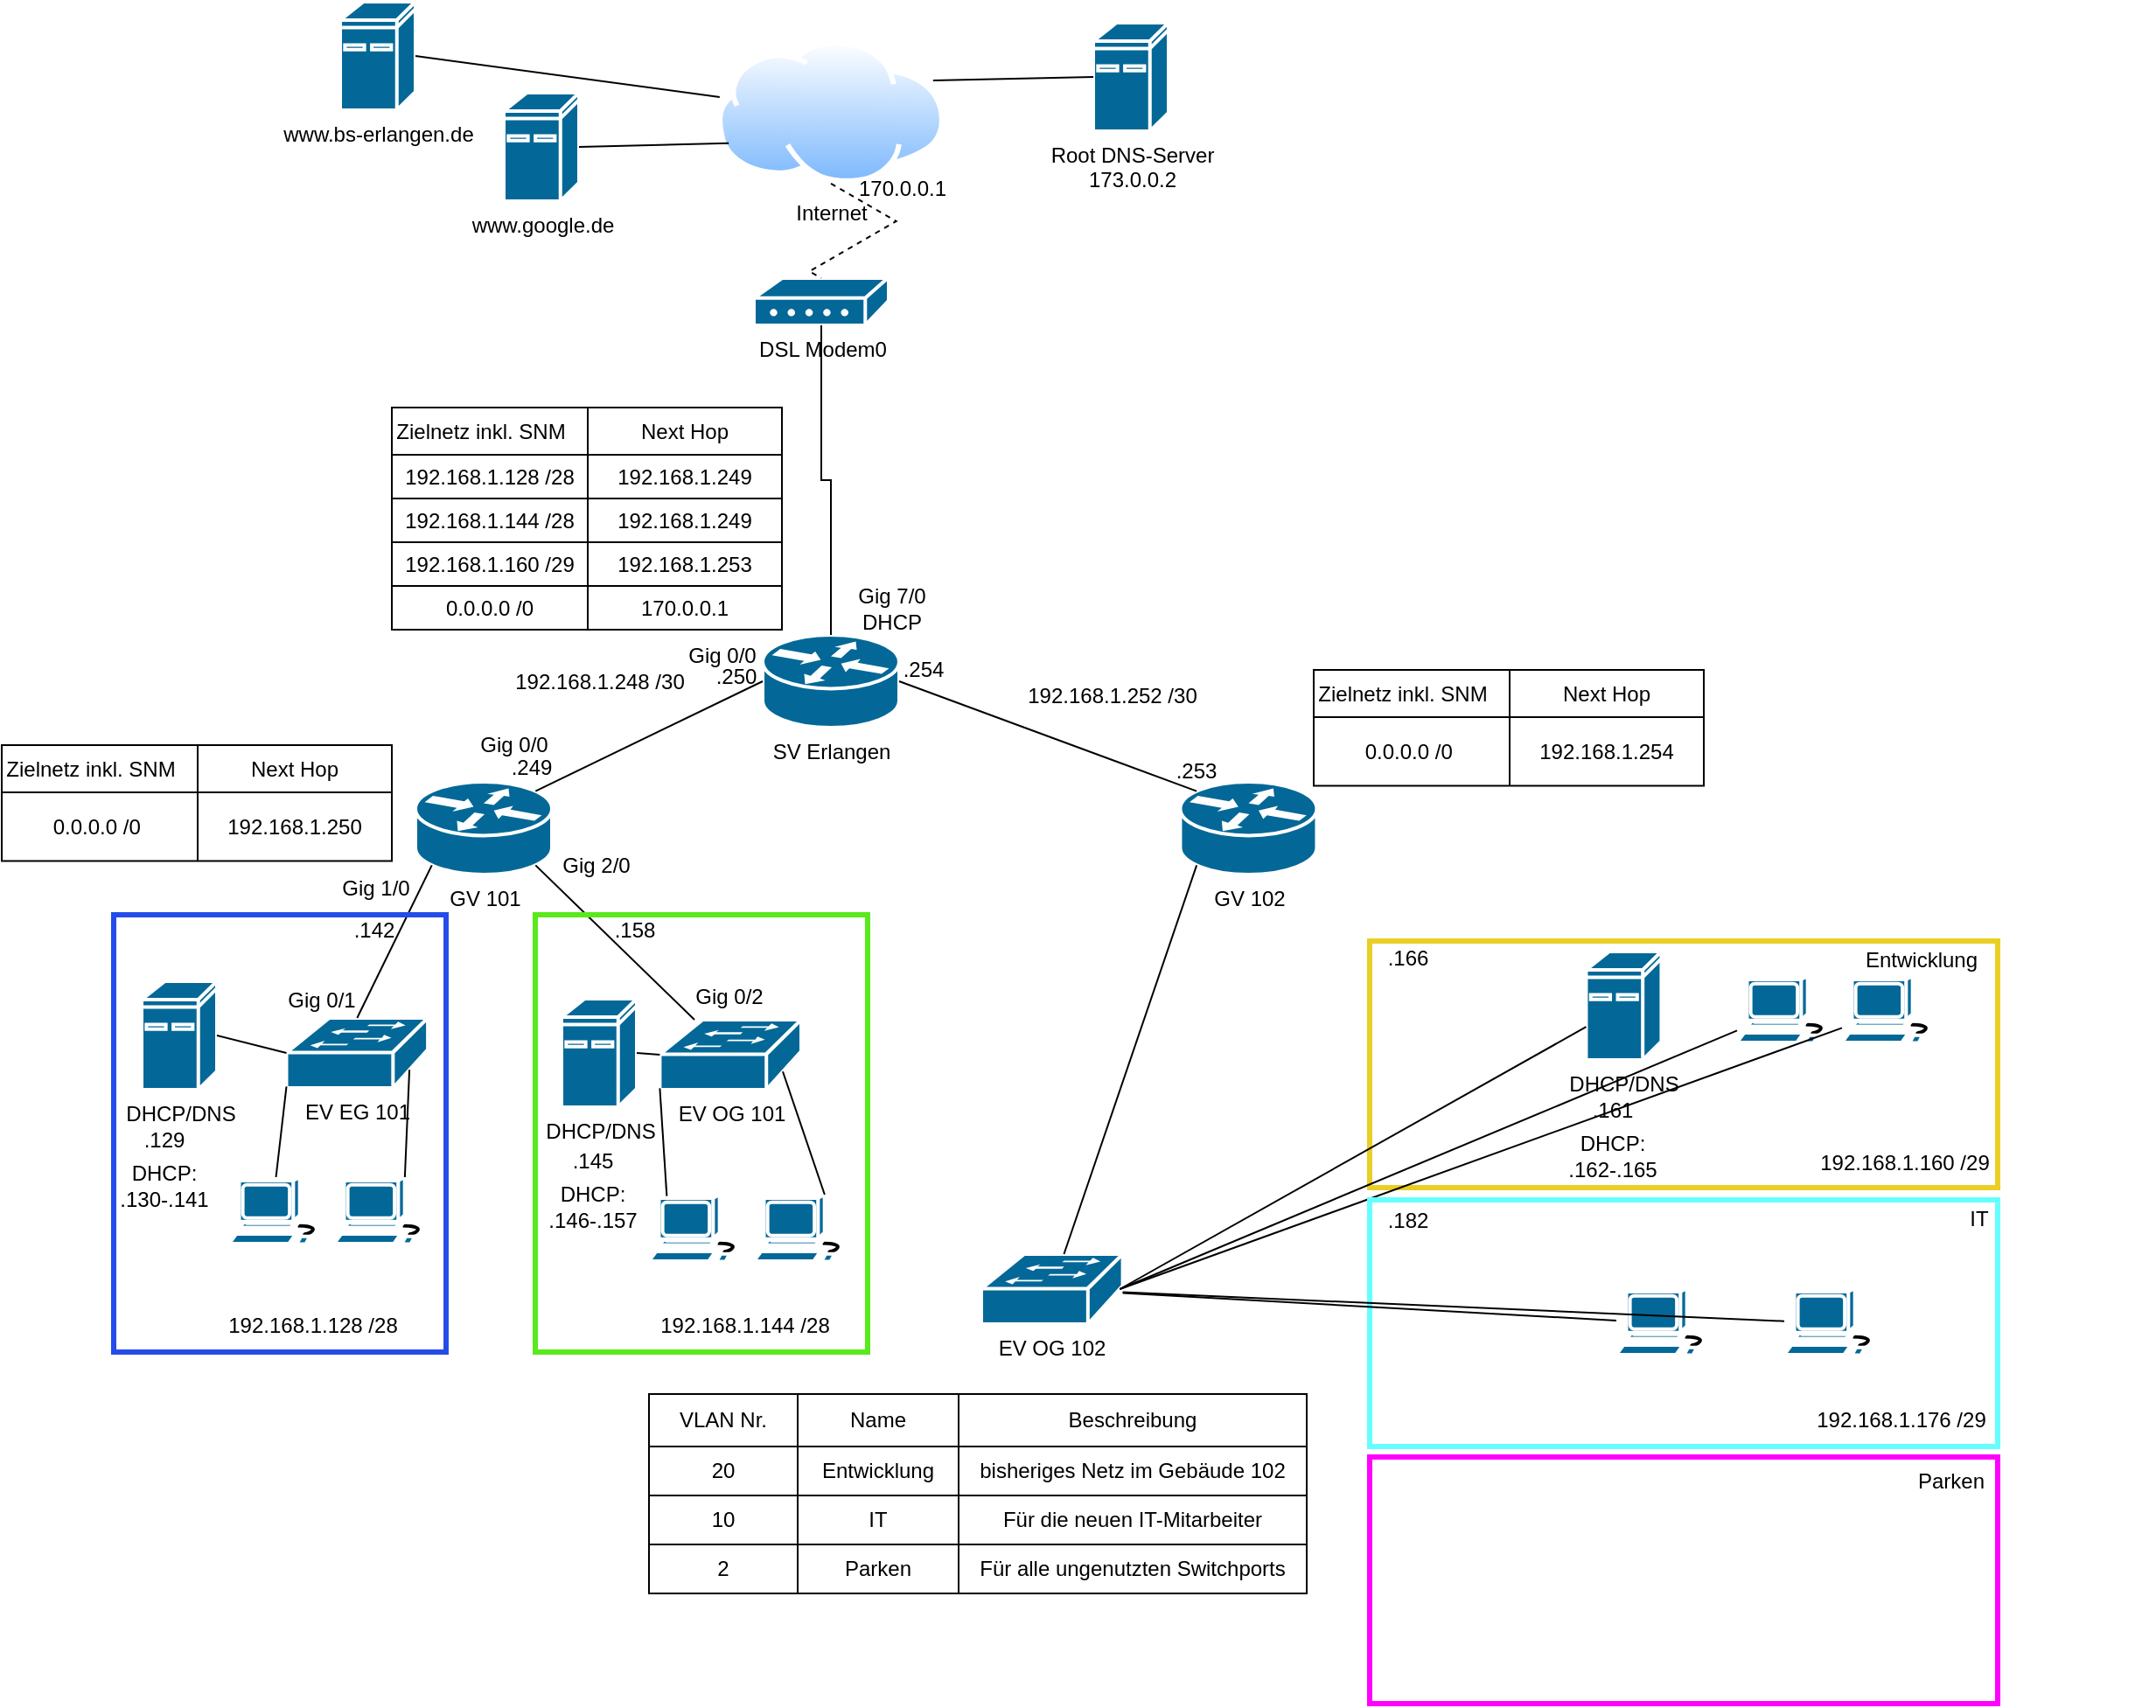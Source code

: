 <mxfile version="24.8.0">
  <diagram name="Seite-1" id="zAsR073BEyB0m05-N4-k">
    <mxGraphModel dx="1426" dy="791" grid="0" gridSize="10" guides="1" tooltips="1" connect="1" arrows="1" fold="1" page="1" pageScale="1" pageWidth="1169" pageHeight="827" math="0" shadow="0">
      <root>
        <mxCell id="0" />
        <mxCell id="1" parent="0" />
        <mxCell id="dWH_sTAXQQby6KeDxErJ-67" value="" style="rounded=0;whiteSpace=wrap;html=1;fillColor=none;strokeColor=#e9cf25;strokeWidth=3;" parent="1" vertex="1">
          <mxGeometry x="872" y="545" width="359" height="141" as="geometry" />
        </mxCell>
        <mxCell id="dWH_sTAXQQby6KeDxErJ-1" value="GV 101" style="shape=mxgraph.cisco.routers.router;sketch=0;html=1;pointerEvents=1;dashed=0;fillColor=#036897;strokeColor=#ffffff;strokeWidth=2;verticalLabelPosition=bottom;verticalAlign=top;align=center;outlineConnect=0;" parent="1" vertex="1">
          <mxGeometry x="326.5" y="454" width="78" height="53" as="geometry" />
        </mxCell>
        <mxCell id="dWH_sTAXQQby6KeDxErJ-2" value="EV OG 101" style="shape=mxgraph.cisco.switches.workgroup_switch;sketch=0;html=1;pointerEvents=1;dashed=0;fillColor=#036897;strokeColor=#ffffff;strokeWidth=2;verticalLabelPosition=bottom;verticalAlign=top;align=center;outlineConnect=0;" parent="1" vertex="1">
          <mxGeometry x="466.2" y="590" width="80.8" height="40" as="geometry" />
        </mxCell>
        <mxCell id="dWH_sTAXQQby6KeDxErJ-3" value="" style="shape=mxgraph.cisco.computers_and_peripherals.workstation;sketch=0;html=1;pointerEvents=1;dashed=0;fillColor=#036897;strokeColor=#ffffff;strokeWidth=2;verticalLabelPosition=bottom;verticalAlign=top;align=center;outlineConnect=0;" parent="1" vertex="1">
          <mxGeometry x="280" y="680" width="53.55" height="40" as="geometry" />
        </mxCell>
        <mxCell id="dWH_sTAXQQby6KeDxErJ-4" value="www.google.de" style="shape=mxgraph.cisco.computers_and_peripherals.ibm_mini_as400;sketch=0;html=1;pointerEvents=1;dashed=0;fillColor=#036897;strokeColor=#ffffff;strokeWidth=2;verticalLabelPosition=bottom;verticalAlign=top;align=center;outlineConnect=0;" parent="1" vertex="1">
          <mxGeometry x="377" y="60" width="43" height="62" as="geometry" />
        </mxCell>
        <mxCell id="dWH_sTAXQQby6KeDxErJ-5" value="DSL Modem0" style="shape=mxgraph.cisco.modems_and_phones.modem;sketch=0;html=1;pointerEvents=1;dashed=0;fillColor=#036897;strokeColor=#ffffff;strokeWidth=2;verticalLabelPosition=bottom;verticalAlign=top;align=center;outlineConnect=0;" parent="1" vertex="1">
          <mxGeometry x="520" y="166" width="77" height="27" as="geometry" />
        </mxCell>
        <mxCell id="dWH_sTAXQQby6KeDxErJ-6" value="Internet" style="image;aspect=fixed;perimeter=ellipsePerimeter;html=1;align=center;shadow=0;dashed=0;spacingTop=3;image=img/lib/active_directory/internet_cloud.svg;" parent="1" vertex="1">
          <mxGeometry x="499" y="30" width="130" height="81.9" as="geometry" />
        </mxCell>
        <mxCell id="dWH_sTAXQQby6KeDxErJ-7" value="www.bs-erlangen.de" style="shape=mxgraph.cisco.computers_and_peripherals.ibm_mini_as400;sketch=0;html=1;pointerEvents=1;dashed=0;fillColor=#036897;strokeColor=#ffffff;strokeWidth=2;verticalLabelPosition=bottom;verticalAlign=top;align=center;outlineConnect=0;" parent="1" vertex="1">
          <mxGeometry x="283.5" y="8" width="43" height="62" as="geometry" />
        </mxCell>
        <mxCell id="dWH_sTAXQQby6KeDxErJ-8" value="Root DNS-Server&lt;br&gt;173.0.0.2" style="shape=mxgraph.cisco.computers_and_peripherals.ibm_mini_as400;sketch=0;html=1;pointerEvents=1;dashed=0;fillColor=#036897;strokeColor=#ffffff;strokeWidth=2;verticalLabelPosition=bottom;verticalAlign=top;align=center;outlineConnect=0;" parent="1" vertex="1">
          <mxGeometry x="714" y="20" width="43" height="62" as="geometry" />
        </mxCell>
        <mxCell id="dWH_sTAXQQby6KeDxErJ-10" value="" style="endArrow=none;html=1;rounded=0;exitX=1;exitY=0.5;exitDx=0;exitDy=0;exitPerimeter=0;" parent="1" source="dWH_sTAXQQby6KeDxErJ-7" target="dWH_sTAXQQby6KeDxErJ-6" edge="1">
          <mxGeometry width="50" height="50" relative="1" as="geometry">
            <mxPoint x="424" y="80" as="sourcePoint" />
            <mxPoint x="474" y="30" as="targetPoint" />
          </mxGeometry>
        </mxCell>
        <mxCell id="dWH_sTAXQQby6KeDxErJ-11" value="" style="endArrow=none;html=1;rounded=0;exitX=1;exitY=0.25;exitDx=0;exitDy=0;entryX=0;entryY=0.5;entryDx=0;entryDy=0;entryPerimeter=0;" parent="1" source="dWH_sTAXQQby6KeDxErJ-6" target="dWH_sTAXQQby6KeDxErJ-8" edge="1">
          <mxGeometry width="50" height="50" relative="1" as="geometry">
            <mxPoint x="397" y="61" as="sourcePoint" />
            <mxPoint x="512" y="101" as="targetPoint" />
          </mxGeometry>
        </mxCell>
        <mxCell id="dWH_sTAXQQby6KeDxErJ-12" value="" style="endArrow=none;html=1;rounded=0;exitX=0;exitY=0.75;exitDx=0;exitDy=0;entryX=1;entryY=0.5;entryDx=0;entryDy=0;entryPerimeter=0;" parent="1" source="dWH_sTAXQQby6KeDxErJ-6" target="dWH_sTAXQQby6KeDxErJ-4" edge="1">
          <mxGeometry width="50" height="50" relative="1" as="geometry">
            <mxPoint x="407" y="71" as="sourcePoint" />
            <mxPoint x="522" y="111" as="targetPoint" />
          </mxGeometry>
        </mxCell>
        <mxCell id="dWH_sTAXQQby6KeDxErJ-13" value="" style="endArrow=none;html=1;rounded=0;exitX=0.5;exitY=1;exitDx=0;exitDy=0;entryX=0.5;entryY=0;entryDx=0;entryDy=0;entryPerimeter=0;strokeColor=default;dashed=1;edgeStyle=isometricEdgeStyle;elbow=vertical;" parent="1" source="dWH_sTAXQQby6KeDxErJ-6" target="dWH_sTAXQQby6KeDxErJ-5" edge="1">
          <mxGeometry width="50" height="50" relative="1" as="geometry">
            <mxPoint x="562" y="195.95" as="sourcePoint" />
            <mxPoint x="448" y="237.95" as="targetPoint" />
            <Array as="points">
              <mxPoint x="590" y="140" />
            </Array>
          </mxGeometry>
        </mxCell>
        <mxCell id="dWH_sTAXQQby6KeDxErJ-14" value="SV Erlangen" style="shape=mxgraph.cisco.routers.router;sketch=0;html=1;pointerEvents=1;dashed=0;fillColor=#036897;strokeColor=#ffffff;strokeWidth=2;verticalLabelPosition=bottom;verticalAlign=top;align=center;outlineConnect=0;" parent="1" vertex="1">
          <mxGeometry x="525" y="370" width="78" height="53" as="geometry" />
        </mxCell>
        <mxCell id="dWH_sTAXQQby6KeDxErJ-15" value="GV 102" style="shape=mxgraph.cisco.routers.router;sketch=0;html=1;pointerEvents=1;dashed=0;fillColor=#036897;strokeColor=#ffffff;strokeWidth=2;verticalLabelPosition=bottom;verticalAlign=top;align=center;outlineConnect=0;" parent="1" vertex="1">
          <mxGeometry x="763.72" y="454" width="78" height="53" as="geometry" />
        </mxCell>
        <mxCell id="dWH_sTAXQQby6KeDxErJ-16" value="EV EG 101" style="shape=mxgraph.cisco.switches.workgroup_switch;sketch=0;html=1;pointerEvents=1;dashed=0;fillColor=#036897;strokeColor=#ffffff;strokeWidth=2;verticalLabelPosition=bottom;verticalAlign=top;align=center;outlineConnect=0;" parent="1" vertex="1">
          <mxGeometry x="252.75" y="589" width="80.8" height="40" as="geometry" />
        </mxCell>
        <mxCell id="dWH_sTAXQQby6KeDxErJ-17" value="EV OG 102" style="shape=mxgraph.cisco.switches.workgroup_switch;sketch=0;html=1;pointerEvents=1;dashed=0;fillColor=#036897;strokeColor=#ffffff;strokeWidth=2;verticalLabelPosition=bottom;verticalAlign=top;align=center;outlineConnect=0;" parent="1" vertex="1">
          <mxGeometry x="650" y="724" width="80.8" height="40" as="geometry" />
        </mxCell>
        <mxCell id="dWH_sTAXQQby6KeDxErJ-18" value="DHCP/DNS" style="shape=mxgraph.cisco.computers_and_peripherals.ibm_mini_as400;sketch=0;html=1;pointerEvents=1;dashed=0;fillColor=#036897;strokeColor=#ffffff;strokeWidth=2;verticalLabelPosition=bottom;verticalAlign=top;align=center;outlineConnect=0;" parent="1" vertex="1">
          <mxGeometry x="170" y="568" width="43" height="62" as="geometry" />
        </mxCell>
        <mxCell id="dWH_sTAXQQby6KeDxErJ-20" value="" style="shape=mxgraph.cisco.computers_and_peripherals.workstation;sketch=0;html=1;pointerEvents=1;dashed=0;fillColor=#036897;strokeColor=#ffffff;strokeWidth=2;verticalLabelPosition=bottom;verticalAlign=top;align=center;outlineConnect=0;" parent="1" vertex="1">
          <mxGeometry x="220" y="680" width="53.55" height="40" as="geometry" />
        </mxCell>
        <mxCell id="dWH_sTAXQQby6KeDxErJ-21" value="" style="shape=mxgraph.cisco.computers_and_peripherals.workstation;sketch=0;html=1;pointerEvents=1;dashed=0;fillColor=#036897;strokeColor=#ffffff;strokeWidth=2;verticalLabelPosition=bottom;verticalAlign=top;align=center;outlineConnect=0;" parent="1" vertex="1">
          <mxGeometry x="520" y="690" width="53.55" height="40" as="geometry" />
        </mxCell>
        <mxCell id="dWH_sTAXQQby6KeDxErJ-22" value="DHCP/DNS" style="shape=mxgraph.cisco.computers_and_peripherals.ibm_mini_as400;sketch=0;html=1;pointerEvents=1;dashed=0;fillColor=#036897;strokeColor=#ffffff;strokeWidth=2;verticalLabelPosition=bottom;verticalAlign=top;align=center;outlineConnect=0;" parent="1" vertex="1">
          <mxGeometry x="410" y="578" width="43" height="62" as="geometry" />
        </mxCell>
        <mxCell id="dWH_sTAXQQby6KeDxErJ-23" value="" style="shape=mxgraph.cisco.computers_and_peripherals.workstation;sketch=0;html=1;pointerEvents=1;dashed=0;fillColor=#036897;strokeColor=#ffffff;strokeWidth=2;verticalLabelPosition=bottom;verticalAlign=top;align=center;outlineConnect=0;" parent="1" vertex="1">
          <mxGeometry x="460" y="690" width="53.55" height="40" as="geometry" />
        </mxCell>
        <mxCell id="dWH_sTAXQQby6KeDxErJ-24" value="" style="shape=mxgraph.cisco.computers_and_peripherals.workstation;sketch=0;html=1;pointerEvents=1;dashed=0;fillColor=#036897;strokeColor=#ffffff;strokeWidth=2;verticalLabelPosition=bottom;verticalAlign=top;align=center;outlineConnect=0;" parent="1" vertex="1">
          <mxGeometry x="1142" y="565" width="53.55" height="40" as="geometry" />
        </mxCell>
        <mxCell id="dWH_sTAXQQby6KeDxErJ-25" value="DHCP/DNS" style="shape=mxgraph.cisco.computers_and_peripherals.ibm_mini_as400;sketch=0;html=1;pointerEvents=1;dashed=0;fillColor=#036897;strokeColor=#ffffff;strokeWidth=2;verticalLabelPosition=bottom;verticalAlign=top;align=center;outlineConnect=0;" parent="1" vertex="1">
          <mxGeometry x="995.72" y="551" width="43" height="62" as="geometry" />
        </mxCell>
        <mxCell id="dWH_sTAXQQby6KeDxErJ-26" value="" style="shape=mxgraph.cisco.computers_and_peripherals.workstation;sketch=0;html=1;pointerEvents=1;dashed=0;fillColor=#036897;strokeColor=#ffffff;strokeWidth=2;verticalLabelPosition=bottom;verticalAlign=top;align=center;outlineConnect=0;" parent="1" vertex="1">
          <mxGeometry x="1082" y="565" width="53.55" height="40" as="geometry" />
        </mxCell>
        <mxCell id="dWH_sTAXQQby6KeDxErJ-27" value="170.0.0.1" style="text;html=1;strokeColor=none;fillColor=none;align=center;verticalAlign=middle;whiteSpace=wrap;rounded=0;" parent="1" vertex="1">
          <mxGeometry x="575" y="100" width="60" height="30" as="geometry" />
        </mxCell>
        <mxCell id="dWH_sTAXQQby6KeDxErJ-28" value=".253" style="text;html=1;strokeColor=none;fillColor=none;align=center;verticalAlign=middle;whiteSpace=wrap;rounded=0;" parent="1" vertex="1">
          <mxGeometry x="743" y="433" width="60" height="30" as="geometry" />
        </mxCell>
        <mxCell id="dWH_sTAXQQby6KeDxErJ-30" style="edgeStyle=orthogonalEdgeStyle;rounded=0;orthogonalLoop=1;jettySize=auto;html=1;exitX=0.5;exitY=0;exitDx=0;exitDy=0;exitPerimeter=0;entryX=0.5;entryY=1;entryDx=0;entryDy=0;entryPerimeter=0;endArrow=none;endFill=0;" parent="1" source="dWH_sTAXQQby6KeDxErJ-14" target="dWH_sTAXQQby6KeDxErJ-5" edge="1">
          <mxGeometry relative="1" as="geometry" />
        </mxCell>
        <mxCell id="dWH_sTAXQQby6KeDxErJ-32" value="" style="endArrow=none;html=1;rounded=0;exitX=0;exitY=0.5;exitDx=0;exitDy=0;entryX=0.88;entryY=0.1;entryDx=0;entryDy=0;entryPerimeter=0;exitPerimeter=0;" parent="1" source="dWH_sTAXQQby6KeDxErJ-14" target="dWH_sTAXQQby6KeDxErJ-1" edge="1">
          <mxGeometry width="50" height="50" relative="1" as="geometry">
            <mxPoint x="511" y="179" as="sourcePoint" />
            <mxPoint x="397" y="201" as="targetPoint" />
          </mxGeometry>
        </mxCell>
        <mxCell id="dWH_sTAXQQby6KeDxErJ-33" value="" style="endArrow=none;html=1;rounded=0;exitX=0.12;exitY=0.1;exitDx=0;exitDy=0;entryX=1;entryY=0.5;entryDx=0;entryDy=0;entryPerimeter=0;exitPerimeter=0;" parent="1" source="dWH_sTAXQQby6KeDxErJ-15" target="dWH_sTAXQQby6KeDxErJ-14" edge="1">
          <mxGeometry width="50" height="50" relative="1" as="geometry">
            <mxPoint x="521" y="189" as="sourcePoint" />
            <mxPoint x="407" y="211" as="targetPoint" />
          </mxGeometry>
        </mxCell>
        <mxCell id="dWH_sTAXQQby6KeDxErJ-34" value="" style="endArrow=none;html=1;rounded=0;exitX=0.12;exitY=0.9;exitDx=0;exitDy=0;entryX=0.5;entryY=0;entryDx=0;entryDy=0;entryPerimeter=0;exitPerimeter=0;" parent="1" source="dWH_sTAXQQby6KeDxErJ-1" target="dWH_sTAXQQby6KeDxErJ-16" edge="1">
          <mxGeometry width="50" height="50" relative="1" as="geometry">
            <mxPoint x="531" y="199" as="sourcePoint" />
            <mxPoint x="417" y="221" as="targetPoint" />
          </mxGeometry>
        </mxCell>
        <mxCell id="dWH_sTAXQQby6KeDxErJ-35" value="" style="endArrow=none;html=1;rounded=0;exitX=0.88;exitY=0.9;exitDx=0;exitDy=0;exitPerimeter=0;" parent="1" source="dWH_sTAXQQby6KeDxErJ-1" target="dWH_sTAXQQby6KeDxErJ-2" edge="1">
          <mxGeometry width="50" height="50" relative="1" as="geometry">
            <mxPoint x="541" y="209" as="sourcePoint" />
            <mxPoint x="427" y="231" as="targetPoint" />
          </mxGeometry>
        </mxCell>
        <mxCell id="dWH_sTAXQQby6KeDxErJ-36" value="" style="endArrow=none;html=1;rounded=0;exitX=0.12;exitY=0.9;exitDx=0;exitDy=0;exitPerimeter=0;" parent="1" source="dWH_sTAXQQby6KeDxErJ-15" target="dWH_sTAXQQby6KeDxErJ-17" edge="1">
          <mxGeometry width="50" height="50" relative="1" as="geometry">
            <mxPoint x="551" y="219" as="sourcePoint" />
            <mxPoint x="437" y="241" as="targetPoint" />
          </mxGeometry>
        </mxCell>
        <mxCell id="dWH_sTAXQQby6KeDxErJ-37" value="" style="endArrow=none;html=1;rounded=0;exitX=0;exitY=0.5;exitDx=0;exitDy=0;entryX=1;entryY=0.5;entryDx=0;entryDy=0;entryPerimeter=0;exitPerimeter=0;" parent="1" source="dWH_sTAXQQby6KeDxErJ-16" target="dWH_sTAXQQby6KeDxErJ-18" edge="1">
          <mxGeometry width="50" height="50" relative="1" as="geometry">
            <mxPoint x="561" y="229" as="sourcePoint" />
            <mxPoint x="447" y="251" as="targetPoint" />
          </mxGeometry>
        </mxCell>
        <mxCell id="dWH_sTAXQQby6KeDxErJ-38" value="" style="endArrow=none;html=1;rounded=0;exitX=0;exitY=0.5;exitDx=0;exitDy=0;entryX=1;entryY=0.5;entryDx=0;entryDy=0;entryPerimeter=0;exitPerimeter=0;" parent="1" source="dWH_sTAXQQby6KeDxErJ-2" target="dWH_sTAXQQby6KeDxErJ-22" edge="1">
          <mxGeometry width="50" height="50" relative="1" as="geometry">
            <mxPoint x="571" y="239" as="sourcePoint" />
            <mxPoint x="457" y="261" as="targetPoint" />
          </mxGeometry>
        </mxCell>
        <mxCell id="dWH_sTAXQQby6KeDxErJ-39" value="" style="endArrow=none;html=1;rounded=0;exitX=0.98;exitY=0.5;exitDx=0;exitDy=0;exitPerimeter=0;" parent="1" source="dWH_sTAXQQby6KeDxErJ-17" target="dWH_sTAXQQby6KeDxErJ-25" edge="1">
          <mxGeometry width="50" height="50" relative="1" as="geometry">
            <mxPoint x="581" y="249" as="sourcePoint" />
            <mxPoint x="467" y="271" as="targetPoint" />
          </mxGeometry>
        </mxCell>
        <mxCell id="dWH_sTAXQQby6KeDxErJ-40" value="" style="endArrow=none;html=1;rounded=0;exitX=0;exitY=0.98;exitDx=0;exitDy=0;entryX=0.5;entryY=0;entryDx=0;entryDy=0;entryPerimeter=0;exitPerimeter=0;" parent="1" source="dWH_sTAXQQby6KeDxErJ-16" target="dWH_sTAXQQby6KeDxErJ-20" edge="1">
          <mxGeometry width="50" height="50" relative="1" as="geometry">
            <mxPoint x="591" y="259" as="sourcePoint" />
            <mxPoint x="477" y="281" as="targetPoint" />
          </mxGeometry>
        </mxCell>
        <mxCell id="dWH_sTAXQQby6KeDxErJ-41" value="" style="endArrow=none;html=1;rounded=0;exitX=0.87;exitY=0.74;exitDx=0;exitDy=0;entryX=0.755;entryY=0;entryDx=0;entryDy=0;entryPerimeter=0;exitPerimeter=0;" parent="1" source="dWH_sTAXQQby6KeDxErJ-16" target="dWH_sTAXQQby6KeDxErJ-3" edge="1">
          <mxGeometry width="50" height="50" relative="1" as="geometry">
            <mxPoint x="601" y="269" as="sourcePoint" />
            <mxPoint x="487" y="291" as="targetPoint" />
          </mxGeometry>
        </mxCell>
        <mxCell id="dWH_sTAXQQby6KeDxErJ-42" value="" style="endArrow=none;html=1;rounded=0;exitX=0;exitY=0.98;exitDx=0;exitDy=0;entryX=0.19;entryY=0.02;entryDx=0;entryDy=0;entryPerimeter=0;exitPerimeter=0;" parent="1" source="dWH_sTAXQQby6KeDxErJ-2" target="dWH_sTAXQQby6KeDxErJ-23" edge="1">
          <mxGeometry width="50" height="50" relative="1" as="geometry">
            <mxPoint x="611" y="279" as="sourcePoint" />
            <mxPoint x="497" y="301" as="targetPoint" />
          </mxGeometry>
        </mxCell>
        <mxCell id="dWH_sTAXQQby6KeDxErJ-43" value="" style="endArrow=none;html=1;rounded=0;exitX=0.87;exitY=0.74;exitDx=0;exitDy=0;entryX=0.755;entryY=0;entryDx=0;entryDy=0;entryPerimeter=0;exitPerimeter=0;" parent="1" source="dWH_sTAXQQby6KeDxErJ-2" target="dWH_sTAXQQby6KeDxErJ-21" edge="1">
          <mxGeometry width="50" height="50" relative="1" as="geometry">
            <mxPoint x="621" y="289" as="sourcePoint" />
            <mxPoint x="507" y="311" as="targetPoint" />
          </mxGeometry>
        </mxCell>
        <mxCell id="dWH_sTAXQQby6KeDxErJ-44" value="" style="endArrow=none;html=1;rounded=0;exitX=0.98;exitY=0.5;exitDx=0;exitDy=0;exitPerimeter=0;" parent="1" source="dWH_sTAXQQby6KeDxErJ-17" edge="1" target="dWH_sTAXQQby6KeDxErJ-26">
          <mxGeometry width="50" height="50" relative="1" as="geometry">
            <mxPoint x="631" y="299" as="sourcePoint" />
            <mxPoint x="730" y="680" as="targetPoint" />
          </mxGeometry>
        </mxCell>
        <mxCell id="dWH_sTAXQQby6KeDxErJ-45" value="" style="endArrow=none;html=1;rounded=0;entryX=0.98;entryY=0.5;entryDx=0;entryDy=0;entryPerimeter=0;" parent="1" source="dWH_sTAXQQby6KeDxErJ-24" target="dWH_sTAXQQby6KeDxErJ-17" edge="1">
          <mxGeometry width="50" height="50" relative="1" as="geometry">
            <mxPoint x="641" y="309" as="sourcePoint" />
            <mxPoint x="527" y="331" as="targetPoint" />
          </mxGeometry>
        </mxCell>
        <mxCell id="dWH_sTAXQQby6KeDxErJ-46" value="192.168.1.248 /30" style="text;html=1;strokeColor=none;fillColor=none;align=center;verticalAlign=middle;whiteSpace=wrap;rounded=0;" parent="1" vertex="1">
          <mxGeometry x="376.5" y="381.5" width="110" height="30" as="geometry" />
        </mxCell>
        <mxCell id="dWH_sTAXQQby6KeDxErJ-47" value="192.168.1.252 /30" style="text;html=1;strokeColor=none;fillColor=none;align=center;verticalAlign=middle;whiteSpace=wrap;rounded=0;" parent="1" vertex="1">
          <mxGeometry x="670" y="390" width="110" height="30" as="geometry" />
        </mxCell>
        <mxCell id="dWH_sTAXQQby6KeDxErJ-48" value="192.168.1.128 /28" style="text;html=1;strokeColor=none;fillColor=none;align=center;verticalAlign=middle;whiteSpace=wrap;rounded=0;" parent="1" vertex="1">
          <mxGeometry x="213" y="750" width="110" height="30" as="geometry" />
        </mxCell>
        <mxCell id="dWH_sTAXQQby6KeDxErJ-49" value="192.168.1.144 /28" style="text;html=1;strokeColor=none;fillColor=none;align=center;verticalAlign=middle;whiteSpace=wrap;rounded=0;" parent="1" vertex="1">
          <mxGeometry x="460" y="750" width="110" height="30" as="geometry" />
        </mxCell>
        <mxCell id="dWH_sTAXQQby6KeDxErJ-51" value="192.168.1.160 /29" style="text;html=1;strokeColor=none;fillColor=none;align=center;verticalAlign=middle;whiteSpace=wrap;rounded=0;" parent="1" vertex="1">
          <mxGeometry x="1123" y="657" width="110" height="30" as="geometry" />
        </mxCell>
        <mxCell id="dWH_sTAXQQby6KeDxErJ-52" value=".254" style="text;html=1;strokeColor=none;fillColor=none;align=center;verticalAlign=middle;whiteSpace=wrap;rounded=0;" parent="1" vertex="1">
          <mxGeometry x="587" y="375" width="60" height="30" as="geometry" />
        </mxCell>
        <mxCell id="dWH_sTAXQQby6KeDxErJ-53" value=".166" style="text;html=1;strokeColor=none;fillColor=none;align=center;verticalAlign=middle;whiteSpace=wrap;rounded=0;" parent="1" vertex="1">
          <mxGeometry x="864" y="540" width="60" height="30" as="geometry" />
        </mxCell>
        <mxCell id="dWH_sTAXQQby6KeDxErJ-54" value=".161" style="text;html=1;strokeColor=none;fillColor=none;align=center;verticalAlign=middle;whiteSpace=wrap;rounded=0;" parent="1" vertex="1">
          <mxGeometry x="981" y="627" width="60" height="30" as="geometry" />
        </mxCell>
        <mxCell id="dWH_sTAXQQby6KeDxErJ-55" value="DHCP: .162-.165" style="text;html=1;strokeColor=none;fillColor=none;align=center;verticalAlign=middle;whiteSpace=wrap;rounded=0;" parent="1" vertex="1">
          <mxGeometry x="981" y="653" width="60" height="30" as="geometry" />
        </mxCell>
        <mxCell id="dWH_sTAXQQby6KeDxErJ-59" value=".145" style="text;html=1;strokeColor=none;fillColor=none;align=center;verticalAlign=middle;whiteSpace=wrap;rounded=0;" parent="1" vertex="1">
          <mxGeometry x="398" y="656" width="60" height="30" as="geometry" />
        </mxCell>
        <mxCell id="dWH_sTAXQQby6KeDxErJ-60" value="DHCP: .146-.157" style="text;html=1;strokeColor=none;fillColor=none;align=center;verticalAlign=middle;whiteSpace=wrap;rounded=0;" parent="1" vertex="1">
          <mxGeometry x="398" y="682" width="60" height="30" as="geometry" />
        </mxCell>
        <mxCell id="dWH_sTAXQQby6KeDxErJ-61" value=".129" style="text;html=1;strokeColor=none;fillColor=none;align=center;verticalAlign=middle;whiteSpace=wrap;rounded=0;" parent="1" vertex="1">
          <mxGeometry x="153" y="644" width="60" height="30" as="geometry" />
        </mxCell>
        <mxCell id="dWH_sTAXQQby6KeDxErJ-62" value="DHCP: .130-.141" style="text;html=1;strokeColor=none;fillColor=none;align=center;verticalAlign=middle;whiteSpace=wrap;rounded=0;" parent="1" vertex="1">
          <mxGeometry x="153" y="670" width="60" height="30" as="geometry" />
        </mxCell>
        <mxCell id="dWH_sTAXQQby6KeDxErJ-63" value=".250" style="text;html=1;strokeColor=none;fillColor=none;align=center;verticalAlign=middle;whiteSpace=wrap;rounded=0;" parent="1" vertex="1">
          <mxGeometry x="480" y="379" width="60" height="30" as="geometry" />
        </mxCell>
        <mxCell id="dWH_sTAXQQby6KeDxErJ-64" value=".249" style="text;html=1;strokeColor=none;fillColor=none;align=center;verticalAlign=middle;whiteSpace=wrap;rounded=0;" parent="1" vertex="1">
          <mxGeometry x="363" y="431" width="60" height="30" as="geometry" />
        </mxCell>
        <mxCell id="dWH_sTAXQQby6KeDxErJ-65" value=".142" style="text;html=1;strokeColor=none;fillColor=none;align=center;verticalAlign=middle;whiteSpace=wrap;rounded=0;" parent="1" vertex="1">
          <mxGeometry x="273" y="524" width="60" height="30" as="geometry" />
        </mxCell>
        <mxCell id="dWH_sTAXQQby6KeDxErJ-66" value=".158" style="text;html=1;strokeColor=none;fillColor=none;align=center;verticalAlign=middle;whiteSpace=wrap;rounded=0;" parent="1" vertex="1">
          <mxGeometry x="422" y="524" width="60" height="30" as="geometry" />
        </mxCell>
        <mxCell id="dWH_sTAXQQby6KeDxErJ-68" value="" style="rounded=0;whiteSpace=wrap;html=1;fillColor=none;strokeColor=#59e91c;strokeWidth=3;" parent="1" vertex="1">
          <mxGeometry x="395" y="530" width="190" height="250" as="geometry" />
        </mxCell>
        <mxCell id="dWH_sTAXQQby6KeDxErJ-69" value="" style="rounded=0;whiteSpace=wrap;html=1;fillColor=none;strokeColor=#254ce9;strokeWidth=3;" parent="1" vertex="1">
          <mxGeometry x="154" y="530" width="190" height="250" as="geometry" />
        </mxCell>
        <mxCell id="XRyfRLnAcs_E6gIAgkFT-1" value="" style="shape=table;startSize=0;container=1;collapsible=0;childLayout=tableLayout;" parent="1" vertex="1">
          <mxGeometry x="90" y="433" width="223" height="66.25" as="geometry" />
        </mxCell>
        <mxCell id="XRyfRLnAcs_E6gIAgkFT-2" value="" style="shape=tableRow;horizontal=0;startSize=0;swimlaneHead=0;swimlaneBody=0;strokeColor=inherit;top=0;left=0;bottom=0;right=0;collapsible=0;dropTarget=0;fillColor=none;points=[[0,0.5],[1,0.5]];portConstraint=eastwest;" parent="XRyfRLnAcs_E6gIAgkFT-1" vertex="1">
          <mxGeometry width="223" height="27" as="geometry" />
        </mxCell>
        <mxCell id="XRyfRLnAcs_E6gIAgkFT-3" value="Zielnetz inkl. SNM&lt;span style=&quot;white-space: pre;&quot;&gt;&#x9;&lt;/span&gt;" style="shape=partialRectangle;html=1;whiteSpace=wrap;connectable=0;strokeColor=inherit;overflow=hidden;fillColor=none;top=0;left=0;bottom=0;right=0;pointerEvents=1;" parent="XRyfRLnAcs_E6gIAgkFT-2" vertex="1">
          <mxGeometry width="112" height="27" as="geometry">
            <mxRectangle width="112" height="27" as="alternateBounds" />
          </mxGeometry>
        </mxCell>
        <mxCell id="XRyfRLnAcs_E6gIAgkFT-4" value="Next Hop" style="shape=partialRectangle;html=1;whiteSpace=wrap;connectable=0;strokeColor=inherit;overflow=hidden;fillColor=none;top=0;left=0;bottom=0;right=0;pointerEvents=1;" parent="XRyfRLnAcs_E6gIAgkFT-2" vertex="1">
          <mxGeometry x="112" width="111" height="27" as="geometry">
            <mxRectangle width="111" height="27" as="alternateBounds" />
          </mxGeometry>
        </mxCell>
        <mxCell id="XRyfRLnAcs_E6gIAgkFT-5" value="" style="shape=tableRow;horizontal=0;startSize=0;swimlaneHead=0;swimlaneBody=0;strokeColor=inherit;top=0;left=0;bottom=0;right=0;collapsible=0;dropTarget=0;fillColor=none;points=[[0,0.5],[1,0.5]];portConstraint=eastwest;" parent="XRyfRLnAcs_E6gIAgkFT-1" vertex="1">
          <mxGeometry y="27" width="223" height="39" as="geometry" />
        </mxCell>
        <mxCell id="XRyfRLnAcs_E6gIAgkFT-6" value="0.0.0.0 /0&lt;span style=&quot;white-space: pre;&quot;&gt;&#x9;&lt;/span&gt;" style="shape=partialRectangle;html=1;whiteSpace=wrap;connectable=0;strokeColor=inherit;overflow=hidden;fillColor=none;top=0;left=0;bottom=0;right=0;pointerEvents=1;" parent="XRyfRLnAcs_E6gIAgkFT-5" vertex="1">
          <mxGeometry width="112" height="39" as="geometry">
            <mxRectangle width="112" height="39" as="alternateBounds" />
          </mxGeometry>
        </mxCell>
        <mxCell id="XRyfRLnAcs_E6gIAgkFT-7" value="192.168.1.250" style="shape=partialRectangle;html=1;whiteSpace=wrap;connectable=0;strokeColor=inherit;overflow=hidden;fillColor=none;top=0;left=0;bottom=0;right=0;pointerEvents=1;" parent="XRyfRLnAcs_E6gIAgkFT-5" vertex="1">
          <mxGeometry x="112" width="111" height="39" as="geometry">
            <mxRectangle width="111" height="39" as="alternateBounds" />
          </mxGeometry>
        </mxCell>
        <mxCell id="XRyfRLnAcs_E6gIAgkFT-8" value="" style="shape=table;startSize=0;container=1;collapsible=0;childLayout=tableLayout;" parent="1" vertex="1">
          <mxGeometry x="313" y="240" width="223" height="127" as="geometry" />
        </mxCell>
        <mxCell id="XRyfRLnAcs_E6gIAgkFT-9" value="" style="shape=tableRow;horizontal=0;startSize=0;swimlaneHead=0;swimlaneBody=0;strokeColor=inherit;top=0;left=0;bottom=0;right=0;collapsible=0;dropTarget=0;fillColor=none;points=[[0,0.5],[1,0.5]];portConstraint=eastwest;" parent="XRyfRLnAcs_E6gIAgkFT-8" vertex="1">
          <mxGeometry width="223" height="27" as="geometry" />
        </mxCell>
        <mxCell id="XRyfRLnAcs_E6gIAgkFT-10" value="Zielnetz inkl. SNM&lt;span style=&quot;white-space: pre;&quot;&gt;&#x9;&lt;/span&gt;" style="shape=partialRectangle;html=1;whiteSpace=wrap;connectable=0;strokeColor=inherit;overflow=hidden;fillColor=none;top=0;left=0;bottom=0;right=0;pointerEvents=1;" parent="XRyfRLnAcs_E6gIAgkFT-9" vertex="1">
          <mxGeometry width="112" height="27" as="geometry">
            <mxRectangle width="112" height="27" as="alternateBounds" />
          </mxGeometry>
        </mxCell>
        <mxCell id="XRyfRLnAcs_E6gIAgkFT-11" value="Next Hop" style="shape=partialRectangle;html=1;whiteSpace=wrap;connectable=0;strokeColor=inherit;overflow=hidden;fillColor=none;top=0;left=0;bottom=0;right=0;pointerEvents=1;" parent="XRyfRLnAcs_E6gIAgkFT-9" vertex="1">
          <mxGeometry x="112" width="111" height="27" as="geometry">
            <mxRectangle width="111" height="27" as="alternateBounds" />
          </mxGeometry>
        </mxCell>
        <mxCell id="XRyfRLnAcs_E6gIAgkFT-12" value="" style="shape=tableRow;horizontal=0;startSize=0;swimlaneHead=0;swimlaneBody=0;strokeColor=inherit;top=0;left=0;bottom=0;right=0;collapsible=0;dropTarget=0;fillColor=none;points=[[0,0.5],[1,0.5]];portConstraint=eastwest;" parent="XRyfRLnAcs_E6gIAgkFT-8" vertex="1">
          <mxGeometry y="27" width="223" height="25" as="geometry" />
        </mxCell>
        <mxCell id="XRyfRLnAcs_E6gIAgkFT-13" value="192.168.1.128 /28" style="shape=partialRectangle;html=1;whiteSpace=wrap;connectable=0;strokeColor=inherit;overflow=hidden;fillColor=none;top=0;left=0;bottom=0;right=0;pointerEvents=1;" parent="XRyfRLnAcs_E6gIAgkFT-12" vertex="1">
          <mxGeometry width="112" height="25" as="geometry">
            <mxRectangle width="112" height="25" as="alternateBounds" />
          </mxGeometry>
        </mxCell>
        <mxCell id="XRyfRLnAcs_E6gIAgkFT-14" value="192.168.1.249" style="shape=partialRectangle;html=1;whiteSpace=wrap;connectable=0;strokeColor=inherit;overflow=hidden;fillColor=none;top=0;left=0;bottom=0;right=0;pointerEvents=1;" parent="XRyfRLnAcs_E6gIAgkFT-12" vertex="1">
          <mxGeometry x="112" width="111" height="25" as="geometry">
            <mxRectangle width="111" height="25" as="alternateBounds" />
          </mxGeometry>
        </mxCell>
        <mxCell id="XRyfRLnAcs_E6gIAgkFT-15" style="shape=tableRow;horizontal=0;startSize=0;swimlaneHead=0;swimlaneBody=0;strokeColor=inherit;top=0;left=0;bottom=0;right=0;collapsible=0;dropTarget=0;fillColor=none;points=[[0,0.5],[1,0.5]];portConstraint=eastwest;" parent="XRyfRLnAcs_E6gIAgkFT-8" vertex="1">
          <mxGeometry y="52" width="223" height="25" as="geometry" />
        </mxCell>
        <mxCell id="XRyfRLnAcs_E6gIAgkFT-16" value="192.168.1.144 /28" style="shape=partialRectangle;html=1;whiteSpace=wrap;connectable=0;strokeColor=inherit;overflow=hidden;fillColor=none;top=0;left=0;bottom=0;right=0;pointerEvents=1;" parent="XRyfRLnAcs_E6gIAgkFT-15" vertex="1">
          <mxGeometry width="112" height="25" as="geometry">
            <mxRectangle width="112" height="25" as="alternateBounds" />
          </mxGeometry>
        </mxCell>
        <mxCell id="XRyfRLnAcs_E6gIAgkFT-17" value="192.168.1.249" style="shape=partialRectangle;html=1;whiteSpace=wrap;connectable=0;strokeColor=inherit;overflow=hidden;fillColor=none;top=0;left=0;bottom=0;right=0;pointerEvents=1;" parent="XRyfRLnAcs_E6gIAgkFT-15" vertex="1">
          <mxGeometry x="112" width="111" height="25" as="geometry">
            <mxRectangle width="111" height="25" as="alternateBounds" />
          </mxGeometry>
        </mxCell>
        <mxCell id="XRyfRLnAcs_E6gIAgkFT-18" style="shape=tableRow;horizontal=0;startSize=0;swimlaneHead=0;swimlaneBody=0;strokeColor=inherit;top=0;left=0;bottom=0;right=0;collapsible=0;dropTarget=0;fillColor=none;points=[[0,0.5],[1,0.5]];portConstraint=eastwest;" parent="XRyfRLnAcs_E6gIAgkFT-8" vertex="1">
          <mxGeometry y="77" width="223" height="25" as="geometry" />
        </mxCell>
        <mxCell id="XRyfRLnAcs_E6gIAgkFT-19" value="192.168.1.160 /29" style="shape=partialRectangle;html=1;whiteSpace=wrap;connectable=0;strokeColor=inherit;overflow=hidden;fillColor=none;top=0;left=0;bottom=0;right=0;pointerEvents=1;" parent="XRyfRLnAcs_E6gIAgkFT-18" vertex="1">
          <mxGeometry width="112" height="25" as="geometry">
            <mxRectangle width="112" height="25" as="alternateBounds" />
          </mxGeometry>
        </mxCell>
        <mxCell id="XRyfRLnAcs_E6gIAgkFT-20" value="192.168.1.253" style="shape=partialRectangle;html=1;whiteSpace=wrap;connectable=0;strokeColor=inherit;overflow=hidden;fillColor=none;top=0;left=0;bottom=0;right=0;pointerEvents=1;" parent="XRyfRLnAcs_E6gIAgkFT-18" vertex="1">
          <mxGeometry x="112" width="111" height="25" as="geometry">
            <mxRectangle width="111" height="25" as="alternateBounds" />
          </mxGeometry>
        </mxCell>
        <mxCell id="XRyfRLnAcs_E6gIAgkFT-24" style="shape=tableRow;horizontal=0;startSize=0;swimlaneHead=0;swimlaneBody=0;strokeColor=inherit;top=0;left=0;bottom=0;right=0;collapsible=0;dropTarget=0;fillColor=none;points=[[0,0.5],[1,0.5]];portConstraint=eastwest;" parent="XRyfRLnAcs_E6gIAgkFT-8" vertex="1">
          <mxGeometry y="102" width="223" height="25" as="geometry" />
        </mxCell>
        <mxCell id="XRyfRLnAcs_E6gIAgkFT-25" value="0.0.0.0 /0" style="shape=partialRectangle;html=1;whiteSpace=wrap;connectable=0;strokeColor=inherit;overflow=hidden;fillColor=none;top=0;left=0;bottom=0;right=0;pointerEvents=1;" parent="XRyfRLnAcs_E6gIAgkFT-24" vertex="1">
          <mxGeometry width="112" height="25" as="geometry">
            <mxRectangle width="112" height="25" as="alternateBounds" />
          </mxGeometry>
        </mxCell>
        <mxCell id="XRyfRLnAcs_E6gIAgkFT-26" value="170.0.0.1" style="shape=partialRectangle;html=1;whiteSpace=wrap;connectable=0;strokeColor=inherit;overflow=hidden;fillColor=none;top=0;left=0;bottom=0;right=0;pointerEvents=1;" parent="XRyfRLnAcs_E6gIAgkFT-24" vertex="1">
          <mxGeometry x="112" width="111" height="25" as="geometry">
            <mxRectangle width="111" height="25" as="alternateBounds" />
          </mxGeometry>
        </mxCell>
        <mxCell id="XRyfRLnAcs_E6gIAgkFT-27" value="" style="shape=table;startSize=0;container=1;collapsible=0;childLayout=tableLayout;" parent="1" vertex="1">
          <mxGeometry x="840" y="390" width="223" height="66.25" as="geometry" />
        </mxCell>
        <mxCell id="XRyfRLnAcs_E6gIAgkFT-28" value="" style="shape=tableRow;horizontal=0;startSize=0;swimlaneHead=0;swimlaneBody=0;strokeColor=inherit;top=0;left=0;bottom=0;right=0;collapsible=0;dropTarget=0;fillColor=none;points=[[0,0.5],[1,0.5]];portConstraint=eastwest;" parent="XRyfRLnAcs_E6gIAgkFT-27" vertex="1">
          <mxGeometry width="223" height="27" as="geometry" />
        </mxCell>
        <mxCell id="XRyfRLnAcs_E6gIAgkFT-29" value="Zielnetz inkl. SNM&lt;span style=&quot;white-space: pre;&quot;&gt;&#x9;&lt;/span&gt;" style="shape=partialRectangle;html=1;whiteSpace=wrap;connectable=0;strokeColor=inherit;overflow=hidden;fillColor=none;top=0;left=0;bottom=0;right=0;pointerEvents=1;" parent="XRyfRLnAcs_E6gIAgkFT-28" vertex="1">
          <mxGeometry width="112" height="27" as="geometry">
            <mxRectangle width="112" height="27" as="alternateBounds" />
          </mxGeometry>
        </mxCell>
        <mxCell id="XRyfRLnAcs_E6gIAgkFT-30" value="Next Hop" style="shape=partialRectangle;html=1;whiteSpace=wrap;connectable=0;strokeColor=inherit;overflow=hidden;fillColor=none;top=0;left=0;bottom=0;right=0;pointerEvents=1;" parent="XRyfRLnAcs_E6gIAgkFT-28" vertex="1">
          <mxGeometry x="112" width="111" height="27" as="geometry">
            <mxRectangle width="111" height="27" as="alternateBounds" />
          </mxGeometry>
        </mxCell>
        <mxCell id="XRyfRLnAcs_E6gIAgkFT-31" value="" style="shape=tableRow;horizontal=0;startSize=0;swimlaneHead=0;swimlaneBody=0;strokeColor=inherit;top=0;left=0;bottom=0;right=0;collapsible=0;dropTarget=0;fillColor=none;points=[[0,0.5],[1,0.5]];portConstraint=eastwest;" parent="XRyfRLnAcs_E6gIAgkFT-27" vertex="1">
          <mxGeometry y="27" width="223" height="39" as="geometry" />
        </mxCell>
        <mxCell id="XRyfRLnAcs_E6gIAgkFT-32" value="0.0.0.0 /0&lt;span style=&quot;white-space: pre;&quot;&gt;&#x9;&lt;/span&gt;" style="shape=partialRectangle;html=1;whiteSpace=wrap;connectable=0;strokeColor=inherit;overflow=hidden;fillColor=none;top=0;left=0;bottom=0;right=0;pointerEvents=1;" parent="XRyfRLnAcs_E6gIAgkFT-31" vertex="1">
          <mxGeometry width="112" height="39" as="geometry">
            <mxRectangle width="112" height="39" as="alternateBounds" />
          </mxGeometry>
        </mxCell>
        <mxCell id="XRyfRLnAcs_E6gIAgkFT-33" value="192.168.1.254" style="shape=partialRectangle;html=1;whiteSpace=wrap;connectable=0;strokeColor=inherit;overflow=hidden;fillColor=none;top=0;left=0;bottom=0;right=0;pointerEvents=1;" parent="XRyfRLnAcs_E6gIAgkFT-31" vertex="1">
          <mxGeometry x="112" width="111" height="39" as="geometry">
            <mxRectangle width="111" height="39" as="alternateBounds" />
          </mxGeometry>
        </mxCell>
        <mxCell id="I68hDzb51JsfYyY87rRW-1" value="Gig 7/0&lt;div&gt;DHCP&lt;/div&gt;" style="text;html=1;align=center;verticalAlign=middle;whiteSpace=wrap;rounded=0;" parent="1" vertex="1">
          <mxGeometry x="569" y="340" width="60" height="30" as="geometry" />
        </mxCell>
        <mxCell id="I68hDzb51JsfYyY87rRW-2" value="Gig 0/0" style="text;html=1;align=center;verticalAlign=middle;whiteSpace=wrap;rounded=0;" parent="1" vertex="1">
          <mxGeometry x="472" y="367" width="60" height="30" as="geometry" />
        </mxCell>
        <mxCell id="I68hDzb51JsfYyY87rRW-3" value="Gig 0/0" style="text;html=1;align=center;verticalAlign=middle;whiteSpace=wrap;rounded=0;" parent="1" vertex="1">
          <mxGeometry x="353" y="418" width="60" height="30" as="geometry" />
        </mxCell>
        <mxCell id="I68hDzb51JsfYyY87rRW-4" value="Gig 1/0" style="text;html=1;align=center;verticalAlign=middle;whiteSpace=wrap;rounded=0;" parent="1" vertex="1">
          <mxGeometry x="273.55" y="500" width="60" height="30" as="geometry" />
        </mxCell>
        <mxCell id="I68hDzb51JsfYyY87rRW-5" value="Gig 2/0" style="text;html=1;align=center;verticalAlign=middle;whiteSpace=wrap;rounded=0;" parent="1" vertex="1">
          <mxGeometry x="400" y="487" width="60" height="30" as="geometry" />
        </mxCell>
        <mxCell id="I68hDzb51JsfYyY87rRW-6" value="Gig 0/1" style="text;html=1;align=center;verticalAlign=middle;whiteSpace=wrap;rounded=0;" parent="1" vertex="1">
          <mxGeometry x="243" y="564" width="60" height="30" as="geometry" />
        </mxCell>
        <mxCell id="I68hDzb51JsfYyY87rRW-7" value="Gig 0/2" style="text;html=1;align=center;verticalAlign=middle;whiteSpace=wrap;rounded=0;" parent="1" vertex="1">
          <mxGeometry x="476" y="562" width="60" height="30" as="geometry" />
        </mxCell>
        <mxCell id="HLCc2ZZHKNdRBgJtL6DP-1" value="" style="rounded=0;whiteSpace=wrap;html=1;fillColor=none;strokeColor=#66FFFF;strokeWidth=3;" vertex="1" parent="1">
          <mxGeometry x="872" y="693" width="359" height="141" as="geometry" />
        </mxCell>
        <mxCell id="HLCc2ZZHKNdRBgJtL6DP-2" value="" style="rounded=0;whiteSpace=wrap;html=1;fillColor=none;strokeColor=#FF00FF;strokeWidth=3;" vertex="1" parent="1">
          <mxGeometry x="872" y="840" width="359" height="141" as="geometry" />
        </mxCell>
        <mxCell id="HLCc2ZZHKNdRBgJtL6DP-3" value="" style="shape=mxgraph.cisco.computers_and_peripherals.workstation;sketch=0;html=1;pointerEvents=1;dashed=0;fillColor=#036897;strokeColor=#ffffff;strokeWidth=2;verticalLabelPosition=bottom;verticalAlign=top;align=center;outlineConnect=0;" vertex="1" parent="1">
          <mxGeometry x="1013" y="743.5" width="53.55" height="40" as="geometry" />
        </mxCell>
        <mxCell id="HLCc2ZZHKNdRBgJtL6DP-4" value="" style="shape=mxgraph.cisco.computers_and_peripherals.workstation;sketch=0;html=1;pointerEvents=1;dashed=0;fillColor=#036897;strokeColor=#ffffff;strokeWidth=2;verticalLabelPosition=bottom;verticalAlign=top;align=center;outlineConnect=0;" vertex="1" parent="1">
          <mxGeometry x="1109" y="743.5" width="53.55" height="40" as="geometry" />
        </mxCell>
        <mxCell id="HLCc2ZZHKNdRBgJtL6DP-5" value="192.168.1.176 /29" style="text;html=1;strokeColor=none;fillColor=none;align=center;verticalAlign=middle;whiteSpace=wrap;rounded=0;" vertex="1" parent="1">
          <mxGeometry x="1121" y="804" width="110" height="30" as="geometry" />
        </mxCell>
        <mxCell id="HLCc2ZZHKNdRBgJtL6DP-7" value="" style="endArrow=none;html=1;rounded=0;" edge="1" parent="1" source="HLCc2ZZHKNdRBgJtL6DP-3" target="dWH_sTAXQQby6KeDxErJ-17">
          <mxGeometry width="50" height="50" relative="1" as="geometry">
            <mxPoint x="783" y="512" as="sourcePoint" />
            <mxPoint x="672" y="712" as="targetPoint" />
          </mxGeometry>
        </mxCell>
        <mxCell id="HLCc2ZZHKNdRBgJtL6DP-8" value="" style="endArrow=none;html=1;rounded=0;" edge="1" parent="1" source="HLCc2ZZHKNdRBgJtL6DP-4" target="dWH_sTAXQQby6KeDxErJ-17">
          <mxGeometry width="50" height="50" relative="1" as="geometry">
            <mxPoint x="793" y="522" as="sourcePoint" />
            <mxPoint x="682" y="722" as="targetPoint" />
          </mxGeometry>
        </mxCell>
        <mxCell id="HLCc2ZZHKNdRBgJtL6DP-9" value="" style="shape=table;startSize=0;container=1;collapsible=0;childLayout=tableLayout;" vertex="1" parent="1">
          <mxGeometry x="460" y="804" width="376" height="114" as="geometry" />
        </mxCell>
        <mxCell id="HLCc2ZZHKNdRBgJtL6DP-10" value="" style="shape=tableRow;horizontal=0;startSize=0;swimlaneHead=0;swimlaneBody=0;strokeColor=inherit;top=0;left=0;bottom=0;right=0;collapsible=0;dropTarget=0;fillColor=none;points=[[0,0.5],[1,0.5]];portConstraint=eastwest;" vertex="1" parent="HLCc2ZZHKNdRBgJtL6DP-9">
          <mxGeometry width="376" height="30" as="geometry" />
        </mxCell>
        <mxCell id="HLCc2ZZHKNdRBgJtL6DP-42" value="VLAN Nr." style="shape=partialRectangle;html=1;whiteSpace=wrap;connectable=0;strokeColor=inherit;overflow=hidden;fillColor=none;top=0;left=0;bottom=0;right=0;pointerEvents=1;" vertex="1" parent="HLCc2ZZHKNdRBgJtL6DP-10">
          <mxGeometry width="85" height="30" as="geometry">
            <mxRectangle width="85" height="30" as="alternateBounds" />
          </mxGeometry>
        </mxCell>
        <mxCell id="HLCc2ZZHKNdRBgJtL6DP-11" value="Name" style="shape=partialRectangle;html=1;whiteSpace=wrap;connectable=0;strokeColor=inherit;overflow=hidden;fillColor=none;top=0;left=0;bottom=0;right=0;pointerEvents=1;" vertex="1" parent="HLCc2ZZHKNdRBgJtL6DP-10">
          <mxGeometry x="85" width="92" height="30" as="geometry">
            <mxRectangle width="92" height="30" as="alternateBounds" />
          </mxGeometry>
        </mxCell>
        <mxCell id="HLCc2ZZHKNdRBgJtL6DP-12" value="Beschreibung" style="shape=partialRectangle;html=1;whiteSpace=wrap;connectable=0;strokeColor=inherit;overflow=hidden;fillColor=none;top=0;left=0;bottom=0;right=0;pointerEvents=1;" vertex="1" parent="HLCc2ZZHKNdRBgJtL6DP-10">
          <mxGeometry x="177" width="199" height="30" as="geometry">
            <mxRectangle width="199" height="30" as="alternateBounds" />
          </mxGeometry>
        </mxCell>
        <mxCell id="HLCc2ZZHKNdRBgJtL6DP-13" value="" style="shape=tableRow;horizontal=0;startSize=0;swimlaneHead=0;swimlaneBody=0;strokeColor=inherit;top=0;left=0;bottom=0;right=0;collapsible=0;dropTarget=0;fillColor=none;points=[[0,0.5],[1,0.5]];portConstraint=eastwest;" vertex="1" parent="HLCc2ZZHKNdRBgJtL6DP-9">
          <mxGeometry y="30" width="376" height="28" as="geometry" />
        </mxCell>
        <mxCell id="HLCc2ZZHKNdRBgJtL6DP-43" value="20" style="shape=partialRectangle;html=1;whiteSpace=wrap;connectable=0;strokeColor=inherit;overflow=hidden;fillColor=none;top=0;left=0;bottom=0;right=0;pointerEvents=1;" vertex="1" parent="HLCc2ZZHKNdRBgJtL6DP-13">
          <mxGeometry width="85" height="28" as="geometry">
            <mxRectangle width="85" height="28" as="alternateBounds" />
          </mxGeometry>
        </mxCell>
        <mxCell id="HLCc2ZZHKNdRBgJtL6DP-14" value="Entwicklung" style="shape=partialRectangle;html=1;whiteSpace=wrap;connectable=0;strokeColor=inherit;overflow=hidden;fillColor=none;top=0;left=0;bottom=0;right=0;pointerEvents=1;" vertex="1" parent="HLCc2ZZHKNdRBgJtL6DP-13">
          <mxGeometry x="85" width="92" height="28" as="geometry">
            <mxRectangle width="92" height="28" as="alternateBounds" />
          </mxGeometry>
        </mxCell>
        <mxCell id="HLCc2ZZHKNdRBgJtL6DP-15" value="bisheriges Netz im Gebäude 102" style="shape=partialRectangle;html=1;whiteSpace=wrap;connectable=0;strokeColor=inherit;overflow=hidden;fillColor=none;top=0;left=0;bottom=0;right=0;pointerEvents=1;" vertex="1" parent="HLCc2ZZHKNdRBgJtL6DP-13">
          <mxGeometry x="177" width="199" height="28" as="geometry">
            <mxRectangle width="199" height="28" as="alternateBounds" />
          </mxGeometry>
        </mxCell>
        <mxCell id="HLCc2ZZHKNdRBgJtL6DP-16" style="shape=tableRow;horizontal=0;startSize=0;swimlaneHead=0;swimlaneBody=0;strokeColor=inherit;top=0;left=0;bottom=0;right=0;collapsible=0;dropTarget=0;fillColor=none;points=[[0,0.5],[1,0.5]];portConstraint=eastwest;" vertex="1" parent="HLCc2ZZHKNdRBgJtL6DP-9">
          <mxGeometry y="58" width="376" height="28" as="geometry" />
        </mxCell>
        <mxCell id="HLCc2ZZHKNdRBgJtL6DP-44" value="10" style="shape=partialRectangle;html=1;whiteSpace=wrap;connectable=0;strokeColor=inherit;overflow=hidden;fillColor=none;top=0;left=0;bottom=0;right=0;pointerEvents=1;" vertex="1" parent="HLCc2ZZHKNdRBgJtL6DP-16">
          <mxGeometry width="85" height="28" as="geometry">
            <mxRectangle width="85" height="28" as="alternateBounds" />
          </mxGeometry>
        </mxCell>
        <mxCell id="HLCc2ZZHKNdRBgJtL6DP-17" value="IT" style="shape=partialRectangle;html=1;whiteSpace=wrap;connectable=0;strokeColor=inherit;overflow=hidden;fillColor=none;top=0;left=0;bottom=0;right=0;pointerEvents=1;" vertex="1" parent="HLCc2ZZHKNdRBgJtL6DP-16">
          <mxGeometry x="85" width="92" height="28" as="geometry">
            <mxRectangle width="92" height="28" as="alternateBounds" />
          </mxGeometry>
        </mxCell>
        <mxCell id="HLCc2ZZHKNdRBgJtL6DP-18" value="Für die neuen IT-Mitarbeiter" style="shape=partialRectangle;html=1;whiteSpace=wrap;connectable=0;strokeColor=inherit;overflow=hidden;fillColor=none;top=0;left=0;bottom=0;right=0;pointerEvents=1;" vertex="1" parent="HLCc2ZZHKNdRBgJtL6DP-16">
          <mxGeometry x="177" width="199" height="28" as="geometry">
            <mxRectangle width="199" height="28" as="alternateBounds" />
          </mxGeometry>
        </mxCell>
        <mxCell id="HLCc2ZZHKNdRBgJtL6DP-22" style="shape=tableRow;horizontal=0;startSize=0;swimlaneHead=0;swimlaneBody=0;strokeColor=inherit;top=0;left=0;bottom=0;right=0;collapsible=0;dropTarget=0;fillColor=none;points=[[0,0.5],[1,0.5]];portConstraint=eastwest;" vertex="1" parent="HLCc2ZZHKNdRBgJtL6DP-9">
          <mxGeometry y="86" width="376" height="28" as="geometry" />
        </mxCell>
        <mxCell id="HLCc2ZZHKNdRBgJtL6DP-46" value="2" style="shape=partialRectangle;html=1;whiteSpace=wrap;connectable=0;strokeColor=inherit;overflow=hidden;fillColor=none;top=0;left=0;bottom=0;right=0;pointerEvents=1;" vertex="1" parent="HLCc2ZZHKNdRBgJtL6DP-22">
          <mxGeometry width="85" height="28" as="geometry">
            <mxRectangle width="85" height="28" as="alternateBounds" />
          </mxGeometry>
        </mxCell>
        <mxCell id="HLCc2ZZHKNdRBgJtL6DP-23" value="Parken" style="shape=partialRectangle;html=1;whiteSpace=wrap;connectable=0;strokeColor=inherit;overflow=hidden;fillColor=none;top=0;left=0;bottom=0;right=0;pointerEvents=1;" vertex="1" parent="HLCc2ZZHKNdRBgJtL6DP-22">
          <mxGeometry x="85" width="92" height="28" as="geometry">
            <mxRectangle width="92" height="28" as="alternateBounds" />
          </mxGeometry>
        </mxCell>
        <mxCell id="HLCc2ZZHKNdRBgJtL6DP-24" value="Für alle ungenutzten Switchports" style="shape=partialRectangle;html=1;whiteSpace=wrap;connectable=0;strokeColor=inherit;overflow=hidden;fillColor=none;top=0;left=0;bottom=0;right=0;pointerEvents=1;" vertex="1" parent="HLCc2ZZHKNdRBgJtL6DP-22">
          <mxGeometry x="177" width="199" height="28" as="geometry">
            <mxRectangle width="199" height="28" as="alternateBounds" />
          </mxGeometry>
        </mxCell>
        <mxCell id="HLCc2ZZHKNdRBgJtL6DP-47" value="Entwicklung" style="shape=partialRectangle;html=1;whiteSpace=wrap;connectable=0;strokeColor=inherit;overflow=hidden;fillColor=none;top=0;left=0;bottom=0;right=0;pointerEvents=1;" vertex="1" parent="1">
          <mxGeometry x="1088" y="542" width="199" height="28" as="geometry">
            <mxRectangle width="199" height="28" as="alternateBounds" />
          </mxGeometry>
        </mxCell>
        <mxCell id="HLCc2ZZHKNdRBgJtL6DP-48" value="IT" style="shape=partialRectangle;html=1;whiteSpace=wrap;connectable=0;strokeColor=inherit;overflow=hidden;fillColor=none;top=0;left=0;bottom=0;right=0;pointerEvents=1;" vertex="1" parent="1">
          <mxGeometry x="1121" y="690" width="199" height="28" as="geometry">
            <mxRectangle width="199" height="28" as="alternateBounds" />
          </mxGeometry>
        </mxCell>
        <mxCell id="HLCc2ZZHKNdRBgJtL6DP-49" value="Parken" style="shape=partialRectangle;html=1;whiteSpace=wrap;connectable=0;strokeColor=inherit;overflow=hidden;fillColor=none;top=0;left=0;bottom=0;right=0;pointerEvents=1;" vertex="1" parent="1">
          <mxGeometry x="1105" y="840" width="199" height="28" as="geometry">
            <mxRectangle width="199" height="28" as="alternateBounds" />
          </mxGeometry>
        </mxCell>
        <mxCell id="HLCc2ZZHKNdRBgJtL6DP-50" value=".182" style="text;html=1;strokeColor=none;fillColor=none;align=center;verticalAlign=middle;whiteSpace=wrap;rounded=0;" vertex="1" parent="1">
          <mxGeometry x="864" y="690" width="60" height="30" as="geometry" />
        </mxCell>
      </root>
    </mxGraphModel>
  </diagram>
</mxfile>
